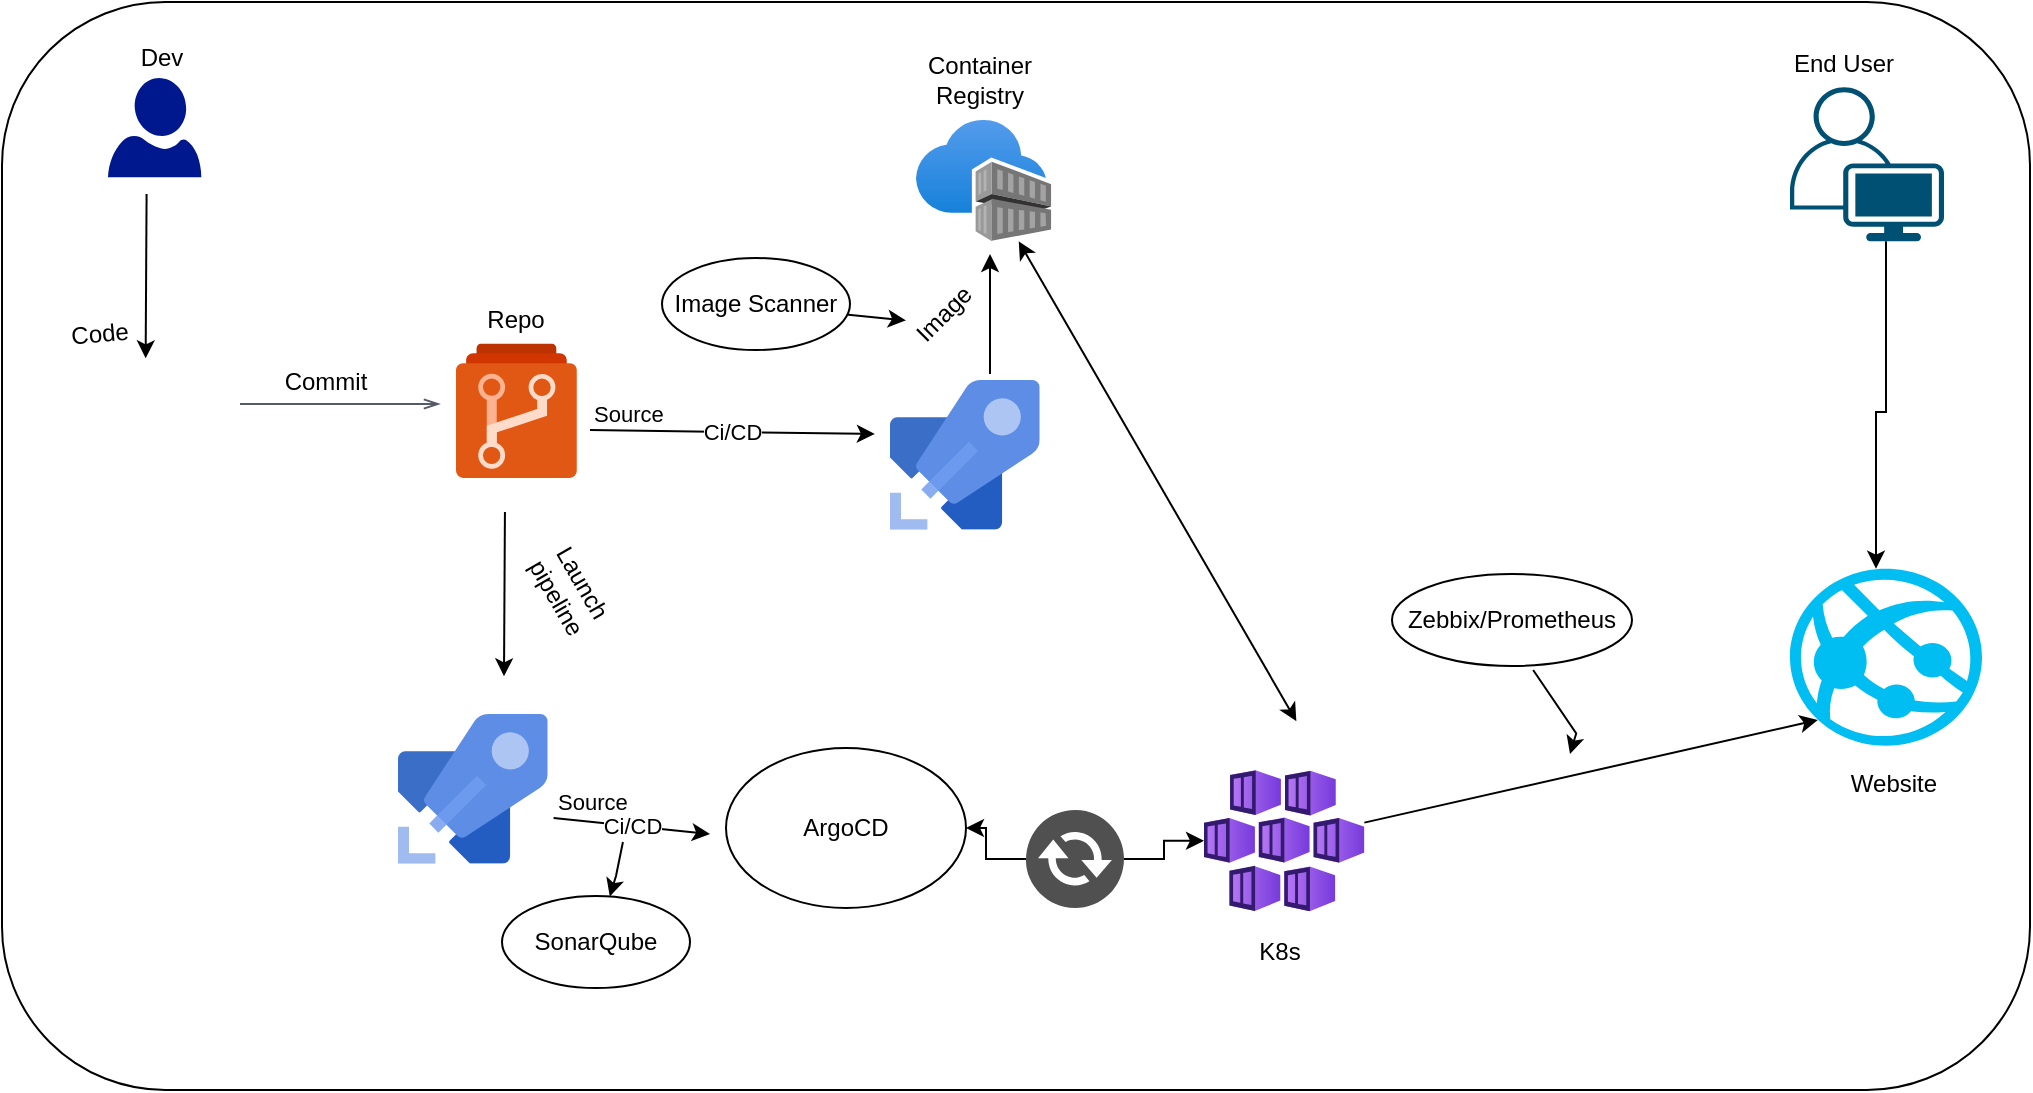<mxfile version="20.8.13" type="github">
  <diagram name="Page-1" id="RfADy4PEL5rUy1yHIFoR">
    <mxGraphModel dx="64876" dy="-8665" grid="0" gridSize="10" guides="1" tooltips="1" connect="1" arrows="1" fold="1" page="0" pageScale="1" pageWidth="850" pageHeight="1100" math="0" shadow="0">
      <root>
        <mxCell id="0" />
        <mxCell id="1" parent="0" />
        <mxCell id="ocy_OElQzH9pkerZrW97-106" value="" style="rounded=1;whiteSpace=wrap;html=1;" vertex="1" parent="1">
          <mxGeometry x="-63473" y="9268" width="1014" height="544" as="geometry" />
        </mxCell>
        <mxCell id="ocy_OElQzH9pkerZrW97-96" value="" style="sketch=0;aspect=fixed;html=1;points=[];align=center;image;fontSize=12;image=img/lib/mscae/Azure_Repos.svg;" vertex="1" parent="1">
          <mxGeometry x="-63246" y="9438.8" width="60.44" height="67.15" as="geometry" />
        </mxCell>
        <mxCell id="ocy_OElQzH9pkerZrW97-97" value="" style="sketch=0;aspect=fixed;pointerEvents=1;shadow=0;dashed=0;html=1;strokeColor=none;labelPosition=center;verticalLabelPosition=bottom;verticalAlign=top;align=center;fillColor=#00188D;shape=mxgraph.azure.user" vertex="1" parent="1">
          <mxGeometry x="-63420.004" y="9305.997" width="46.664" height="49.641" as="geometry" />
        </mxCell>
        <mxCell id="ocy_OElQzH9pkerZrW97-98" value="" style="sketch=0;aspect=fixed;html=1;points=[];align=center;image;fontSize=12;image=img/lib/mscae/Azure_Pipelines.svg;" vertex="1" parent="1">
          <mxGeometry x="-63029" y="9457" width="74.86" height="74.86" as="geometry" />
        </mxCell>
        <mxCell id="ocy_OElQzH9pkerZrW97-99" value="" style="aspect=fixed;html=1;points=[];align=center;image;fontSize=12;image=img/lib/azure2/containers/Container_Registries.svg;" vertex="1" parent="1">
          <mxGeometry x="-63016" y="9327" width="67.63" height="60.66" as="geometry" />
        </mxCell>
        <mxCell id="ocy_OElQzH9pkerZrW97-100" value="" style="aspect=fixed;html=1;points=[];align=center;image;fontSize=12;image=img/lib/azure2/compute/Kubernetes_Services.svg;" vertex="1" parent="1">
          <mxGeometry x="-62872" y="9652" width="80.19" height="70.75" as="geometry" />
        </mxCell>
        <mxCell id="ocy_OElQzH9pkerZrW97-101" value="" style="verticalLabelPosition=bottom;html=1;verticalAlign=top;align=center;strokeColor=none;fillColor=#00BEF2;shape=mxgraph.azure.azure_website;pointerEvents=1;" vertex="1" parent="1">
          <mxGeometry x="-62579" y="9551.37" width="96" height="88.47" as="geometry" />
        </mxCell>
        <mxCell id="ocy_OElQzH9pkerZrW97-107" value="" style="group" vertex="1" connectable="0" parent="1">
          <mxGeometry x="-63458" y="9442.96" width="112" height="58.84" as="geometry" />
        </mxCell>
        <mxCell id="ocy_OElQzH9pkerZrW97-105" value="" style="shape=image;html=1;verticalAlign=top;verticalLabelPosition=bottom;labelBackgroundColor=#ffffff;imageAspect=0;aspect=fixed;image=https://cdn4.iconfinder.com/data/icons/developer-set-3/128/sc2-128.png;movable=1;resizable=1;rotatable=1;deletable=1;editable=1;connectable=1;" vertex="1" parent="ocy_OElQzH9pkerZrW97-107">
          <mxGeometry x="60.978" y="0.008" width="51.022" height="51.022" as="geometry" />
        </mxCell>
        <mxCell id="ocy_OElQzH9pkerZrW97-104" value="" style="shape=image;html=1;verticalAlign=top;verticalLabelPosition=bottom;labelBackgroundColor=#ffffff;imageAspect=0;aspect=fixed;image=https://cdn2.iconfinder.com/data/icons/css-vol-2/24/math-equal-128.png;movable=1;resizable=1;rotatable=1;deletable=1;editable=1;connectable=1;" vertex="1" parent="ocy_OElQzH9pkerZrW97-107">
          <mxGeometry x="33" y="6.06" width="42.17" height="42.17" as="geometry" />
        </mxCell>
        <mxCell id="ocy_OElQzH9pkerZrW97-103" value="" style="shape=image;html=1;verticalAlign=top;verticalLabelPosition=bottom;labelBackgroundColor=#ffffff;imageAspect=0;aspect=fixed;image=https://cdn4.iconfinder.com/data/icons/developer-set-3/128/sc1-128.png;movable=1;resizable=1;rotatable=1;deletable=1;editable=1;connectable=1;" vertex="1" parent="ocy_OElQzH9pkerZrW97-107">
          <mxGeometry width="54.285" height="54.285" as="geometry" />
        </mxCell>
        <mxCell id="ocy_OElQzH9pkerZrW97-110" value="" style="endArrow=classic;html=1;rounded=0;" edge="1" parent="1">
          <mxGeometry relative="1" as="geometry">
            <mxPoint x="-63179" y="9482" as="sourcePoint" />
            <mxPoint x="-63036.56" y="9484" as="targetPoint" />
          </mxGeometry>
        </mxCell>
        <mxCell id="ocy_OElQzH9pkerZrW97-111" value="Ci/CD" style="edgeLabel;resizable=0;html=1;align=center;verticalAlign=middle;" connectable="0" vertex="1" parent="ocy_OElQzH9pkerZrW97-110">
          <mxGeometry relative="1" as="geometry" />
        </mxCell>
        <mxCell id="ocy_OElQzH9pkerZrW97-112" value="Source" style="edgeLabel;resizable=0;html=1;align=left;verticalAlign=bottom;" connectable="0" vertex="1" parent="ocy_OElQzH9pkerZrW97-110">
          <mxGeometry x="-1" relative="1" as="geometry" />
        </mxCell>
        <mxCell id="ocy_OElQzH9pkerZrW97-114" value="" style="edgeStyle=orthogonalEdgeStyle;html=1;endArrow=openThin;elbow=vertical;startArrow=none;endFill=0;strokeColor=#545B64;rounded=0;" edge="1" parent="1">
          <mxGeometry width="100" relative="1" as="geometry">
            <mxPoint x="-63354" y="9469.0" as="sourcePoint" />
            <mxPoint x="-63254" y="9469.0" as="targetPoint" />
          </mxGeometry>
        </mxCell>
        <mxCell id="ocy_OElQzH9pkerZrW97-120" value="" style="html=1;labelBackgroundColor=#ffffff;endArrow=classic;endFill=1;endSize=6;jettySize=auto;orthogonalLoop=1;strokeWidth=1;fontSize=14;rounded=0;exitX=0.176;exitY=0.246;exitDx=0;exitDy=0;exitPerimeter=0;" edge="1" parent="1">
          <mxGeometry width="60" height="60" relative="1" as="geometry">
            <mxPoint x="-63400.706" y="9364.004" as="sourcePoint" />
            <mxPoint x="-63401.17" y="9446.18" as="targetPoint" />
          </mxGeometry>
        </mxCell>
        <mxCell id="ocy_OElQzH9pkerZrW97-122" value="" style="html=1;labelBackgroundColor=#ffffff;endArrow=classic;endFill=1;endSize=6;jettySize=auto;orthogonalLoop=1;strokeWidth=1;fontSize=14;rounded=0;exitX=0.176;exitY=0.246;exitDx=0;exitDy=0;exitPerimeter=0;" edge="1" parent="1">
          <mxGeometry width="60" height="60" relative="1" as="geometry">
            <mxPoint x="-63221.536" y="9523.004" as="sourcePoint" />
            <mxPoint x="-63222" y="9605.18" as="targetPoint" />
          </mxGeometry>
        </mxCell>
        <mxCell id="ocy_OElQzH9pkerZrW97-123" value="" style="sketch=0;aspect=fixed;html=1;points=[];align=center;image;fontSize=12;image=img/lib/mscae/Azure_Pipelines.svg;" vertex="1" parent="1">
          <mxGeometry x="-63275" y="9624" width="74.86" height="74.86" as="geometry" />
        </mxCell>
        <mxCell id="ocy_OElQzH9pkerZrW97-124" value="ArgoCD" style="ellipse;whiteSpace=wrap;html=1;" vertex="1" parent="1">
          <mxGeometry x="-63111" y="9641" width="120" height="80" as="geometry" />
        </mxCell>
        <mxCell id="ocy_OElQzH9pkerZrW97-125" value="" style="endArrow=classic;html=1;rounded=0;exitX=0.272;exitY=0.75;exitDx=0;exitDy=0;exitPerimeter=0;" edge="1" parent="1" source="ocy_OElQzH9pkerZrW97-106">
          <mxGeometry relative="1" as="geometry">
            <mxPoint x="-63184" y="9679" as="sourcePoint" />
            <mxPoint x="-63119" y="9684" as="targetPoint" />
          </mxGeometry>
        </mxCell>
        <mxCell id="ocy_OElQzH9pkerZrW97-126" value="Ci/CD" style="edgeLabel;resizable=0;html=1;align=center;verticalAlign=middle;" connectable="0" vertex="1" parent="ocy_OElQzH9pkerZrW97-125">
          <mxGeometry relative="1" as="geometry" />
        </mxCell>
        <mxCell id="ocy_OElQzH9pkerZrW97-127" value="Source" style="edgeLabel;resizable=0;html=1;align=left;verticalAlign=bottom;" connectable="0" vertex="1" parent="ocy_OElQzH9pkerZrW97-125">
          <mxGeometry x="-1" relative="1" as="geometry" />
        </mxCell>
        <mxCell id="ocy_OElQzH9pkerZrW97-128" value="" style="endArrow=classic;startArrow=classic;html=1;rounded=0;" edge="1" parent="1" target="ocy_OElQzH9pkerZrW97-99">
          <mxGeometry width="50" height="50" relative="1" as="geometry">
            <mxPoint x="-62825.82" y="9627.61" as="sourcePoint" />
            <mxPoint x="-62828" y="9563.61" as="targetPoint" />
          </mxGeometry>
        </mxCell>
        <mxCell id="ocy_OElQzH9pkerZrW97-130" value="" style="html=1;labelBackgroundColor=#ffffff;endArrow=classic;endFill=1;endSize=6;jettySize=auto;orthogonalLoop=1;strokeWidth=1;fontSize=14;rounded=0;entryX=0.366;entryY=0.351;entryDx=0;entryDy=0;entryPerimeter=0;" edge="1" parent="1">
          <mxGeometry width="60" height="60" relative="1" as="geometry">
            <mxPoint x="-62979" y="9454" as="sourcePoint" />
            <mxPoint x="-62978.996" y="9394.004" as="targetPoint" />
          </mxGeometry>
        </mxCell>
        <mxCell id="ocy_OElQzH9pkerZrW97-132" style="edgeStyle=orthogonalEdgeStyle;rounded=0;orthogonalLoop=1;jettySize=auto;html=1;" edge="1" parent="1" source="ocy_OElQzH9pkerZrW97-131" target="ocy_OElQzH9pkerZrW97-100">
          <mxGeometry relative="1" as="geometry" />
        </mxCell>
        <mxCell id="ocy_OElQzH9pkerZrW97-133" style="edgeStyle=orthogonalEdgeStyle;rounded=0;orthogonalLoop=1;jettySize=auto;html=1;" edge="1" parent="1" source="ocy_OElQzH9pkerZrW97-131" target="ocy_OElQzH9pkerZrW97-124">
          <mxGeometry relative="1" as="geometry" />
        </mxCell>
        <mxCell id="ocy_OElQzH9pkerZrW97-131" value="" style="sketch=0;pointerEvents=1;shadow=0;dashed=0;html=1;strokeColor=none;fillColor=#505050;labelPosition=center;verticalLabelPosition=bottom;verticalAlign=top;outlineConnect=0;align=center;shape=mxgraph.office.communications.exchange_active_sync;" vertex="1" parent="1">
          <mxGeometry x="-62961" y="9672" width="49" height="49" as="geometry" />
        </mxCell>
        <mxCell id="ocy_OElQzH9pkerZrW97-134" value="" style="html=1;labelBackgroundColor=#ffffff;endArrow=classic;endFill=1;endSize=6;jettySize=auto;orthogonalLoop=1;strokeWidth=1;fontSize=14;rounded=0;entryX=0.145;entryY=0.855;entryDx=0;entryDy=0;entryPerimeter=0;" edge="1" parent="1" source="ocy_OElQzH9pkerZrW97-100" target="ocy_OElQzH9pkerZrW97-101">
          <mxGeometry width="60" height="60" relative="1" as="geometry">
            <mxPoint x="-62713.536" y="9680.754" as="sourcePoint" />
            <mxPoint x="-62624.806" y="9673.998" as="targetPoint" />
          </mxGeometry>
        </mxCell>
        <mxCell id="ocy_OElQzH9pkerZrW97-136" style="edgeStyle=orthogonalEdgeStyle;rounded=0;orthogonalLoop=1;jettySize=auto;html=1;" edge="1" parent="1" source="ocy_OElQzH9pkerZrW97-135" target="ocy_OElQzH9pkerZrW97-101">
          <mxGeometry relative="1" as="geometry">
            <Array as="points">
              <mxPoint x="-62531" y="9473" />
              <mxPoint x="-62536" y="9473" />
            </Array>
          </mxGeometry>
        </mxCell>
        <mxCell id="ocy_OElQzH9pkerZrW97-135" value="" style="points=[[0.35,0,0],[0.98,0.51,0],[1,0.71,0],[0.67,1,0],[0,0.795,0],[0,0.65,0]];verticalLabelPosition=bottom;sketch=0;html=1;verticalAlign=top;aspect=fixed;align=center;pointerEvents=1;shape=mxgraph.cisco19.user;fillColor=#005073;strokeColor=none;" vertex="1" parent="1">
          <mxGeometry x="-62579" y="9310.66" width="77" height="77" as="geometry" />
        </mxCell>
        <mxCell id="ocy_OElQzH9pkerZrW97-138" value="End User" style="text;html=1;strokeColor=none;fillColor=none;align=center;verticalAlign=middle;whiteSpace=wrap;rounded=0;" vertex="1" parent="1">
          <mxGeometry x="-62582" y="9284" width="60" height="30" as="geometry" />
        </mxCell>
        <mxCell id="ocy_OElQzH9pkerZrW97-139" value="Launch pipeline" style="text;html=1;strokeColor=none;fillColor=none;align=center;verticalAlign=middle;whiteSpace=wrap;rounded=0;rotation=60;" vertex="1" parent="1">
          <mxGeometry x="-63219" y="9547" width="60" height="30" as="geometry" />
        </mxCell>
        <mxCell id="ocy_OElQzH9pkerZrW97-140" value="Commit" style="text;html=1;strokeColor=none;fillColor=none;align=center;verticalAlign=middle;whiteSpace=wrap;rounded=0;" vertex="1" parent="1">
          <mxGeometry x="-63341" y="9442.96" width="60" height="30" as="geometry" />
        </mxCell>
        <mxCell id="ocy_OElQzH9pkerZrW97-141" value="Image" style="text;html=1;strokeColor=none;fillColor=none;align=center;verticalAlign=middle;whiteSpace=wrap;rounded=0;rotation=-45;" vertex="1" parent="1">
          <mxGeometry x="-63032" y="9408.8" width="60" height="30" as="geometry" />
        </mxCell>
        <mxCell id="ocy_OElQzH9pkerZrW97-142" value="Container Registry" style="text;html=1;strokeColor=none;fillColor=none;align=center;verticalAlign=middle;whiteSpace=wrap;rounded=0;" vertex="1" parent="1">
          <mxGeometry x="-63014.14" y="9292" width="60" height="30" as="geometry" />
        </mxCell>
        <mxCell id="ocy_OElQzH9pkerZrW97-144" value="Code" style="text;html=1;strokeColor=none;fillColor=none;align=center;verticalAlign=middle;whiteSpace=wrap;rounded=0;rotation=-5;" vertex="1" parent="1">
          <mxGeometry x="-63454" y="9419" width="60" height="30" as="geometry" />
        </mxCell>
        <mxCell id="ocy_OElQzH9pkerZrW97-145" value="Repo" style="text;html=1;strokeColor=none;fillColor=none;align=center;verticalAlign=middle;whiteSpace=wrap;rounded=0;" vertex="1" parent="1">
          <mxGeometry x="-63246" y="9412" width="60" height="30" as="geometry" />
        </mxCell>
        <mxCell id="ocy_OElQzH9pkerZrW97-146" value="Dev" style="text;html=1;strokeColor=none;fillColor=none;align=center;verticalAlign=middle;whiteSpace=wrap;rounded=0;" vertex="1" parent="1">
          <mxGeometry x="-63423" y="9280.66" width="60" height="30" as="geometry" />
        </mxCell>
        <mxCell id="ocy_OElQzH9pkerZrW97-147" value="Website" style="text;html=1;strokeColor=none;fillColor=none;align=center;verticalAlign=middle;whiteSpace=wrap;rounded=0;" vertex="1" parent="1">
          <mxGeometry x="-62557" y="9644" width="60" height="30" as="geometry" />
        </mxCell>
        <mxCell id="ocy_OElQzH9pkerZrW97-148" value="K8s" style="text;html=1;strokeColor=none;fillColor=none;align=center;verticalAlign=middle;whiteSpace=wrap;rounded=0;" vertex="1" parent="1">
          <mxGeometry x="-62864" y="9728" width="60" height="30" as="geometry" />
        </mxCell>
        <mxCell id="ocy_OElQzH9pkerZrW97-149" value="" style="html=1;labelBackgroundColor=#ffffff;endArrow=classic;endFill=1;endSize=6;jettySize=auto;orthogonalLoop=1;strokeWidth=1;fontSize=14;rounded=0;exitX=0.176;exitY=0.246;exitDx=0;exitDy=0;exitPerimeter=0;" edge="1" parent="1" target="ocy_OElQzH9pkerZrW97-150">
          <mxGeometry width="60" height="60" relative="1" as="geometry">
            <mxPoint x="-63162.536" y="9688.004" as="sourcePoint" />
            <mxPoint x="-63163" y="9721" as="targetPoint" />
            <Array as="points">
              <mxPoint x="-63166" y="9705" />
            </Array>
          </mxGeometry>
        </mxCell>
        <mxCell id="ocy_OElQzH9pkerZrW97-150" value="SonarQube" style="ellipse;whiteSpace=wrap;html=1;" vertex="1" parent="1">
          <mxGeometry x="-63223" y="9715" width="94" height="46" as="geometry" />
        </mxCell>
        <mxCell id="ocy_OElQzH9pkerZrW97-151" value="" style="html=1;labelBackgroundColor=#ffffff;endArrow=classic;endFill=1;endSize=6;jettySize=auto;orthogonalLoop=1;strokeWidth=1;fontSize=14;rounded=0;exitX=0.407;exitY=0.287;exitDx=0;exitDy=0;exitPerimeter=0;" edge="1" parent="1">
          <mxGeometry width="60" height="60" relative="1" as="geometry">
            <mxPoint x="-63052.302" y="9424.128" as="sourcePoint" />
            <mxPoint x="-63020.999" y="9427.191" as="targetPoint" />
          </mxGeometry>
        </mxCell>
        <mxCell id="ocy_OElQzH9pkerZrW97-152" value="Image Scanner" style="ellipse;whiteSpace=wrap;html=1;" vertex="1" parent="1">
          <mxGeometry x="-63143" y="9396" width="94" height="46" as="geometry" />
        </mxCell>
        <mxCell id="ocy_OElQzH9pkerZrW97-153" value="" style="html=1;labelBackgroundColor=#ffffff;endArrow=classic;endFill=1;endSize=6;jettySize=auto;orthogonalLoop=1;strokeWidth=1;fontSize=14;rounded=0;exitX=0.755;exitY=0.614;exitDx=0;exitDy=0;exitPerimeter=0;" edge="1" parent="1" source="ocy_OElQzH9pkerZrW97-106">
          <mxGeometry width="60" height="60" relative="1" as="geometry">
            <mxPoint x="-62682.426" y="9616.754" as="sourcePoint" />
            <mxPoint x="-62688.996" y="9643.999" as="targetPoint" />
            <Array as="points">
              <mxPoint x="-62685.89" y="9633.75" />
            </Array>
          </mxGeometry>
        </mxCell>
        <mxCell id="ocy_OElQzH9pkerZrW97-154" value="Zebbix/Prometheus" style="ellipse;whiteSpace=wrap;html=1;" vertex="1" parent="1">
          <mxGeometry x="-62778" y="9554" width="120" height="46" as="geometry" />
        </mxCell>
      </root>
    </mxGraphModel>
  </diagram>
</mxfile>
